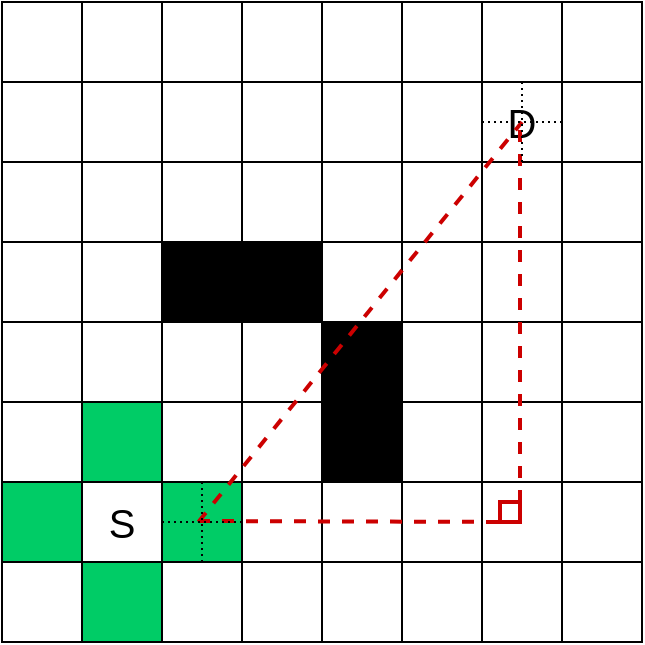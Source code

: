 <mxfile version="13.1.3" type="device"><diagram id="PAHRLcsXliSFkQDoYuDZ" name="Page-1"><mxGraphModel dx="645" dy="369" grid="1" gridSize="10" guides="1" tooltips="1" connect="1" arrows="1" fold="1" page="1" pageScale="1" pageWidth="850" pageHeight="1100" math="0" shadow="0"><root><mxCell id="0"/><mxCell id="1" parent="0"/><mxCell id="OUdpmoPd3vFUc2Zx-SKk-1" value="" style="whiteSpace=wrap;html=1;aspect=fixed;" parent="1" vertex="1"><mxGeometry x="230" y="110" width="40" height="40" as="geometry"/></mxCell><mxCell id="OUdpmoPd3vFUc2Zx-SKk-2" value="" style="whiteSpace=wrap;html=1;aspect=fixed;" parent="1" vertex="1"><mxGeometry x="270" y="110" width="40" height="40" as="geometry"/></mxCell><mxCell id="OUdpmoPd3vFUc2Zx-SKk-3" value="" style="whiteSpace=wrap;html=1;aspect=fixed;" parent="1" vertex="1"><mxGeometry x="310" y="110" width="40" height="40" as="geometry"/></mxCell><mxCell id="OUdpmoPd3vFUc2Zx-SKk-4" value="" style="whiteSpace=wrap;html=1;aspect=fixed;" parent="1" vertex="1"><mxGeometry x="350" y="110" width="40" height="40" as="geometry"/></mxCell><mxCell id="OUdpmoPd3vFUc2Zx-SKk-5" value="" style="whiteSpace=wrap;html=1;aspect=fixed;" parent="1" vertex="1"><mxGeometry x="390" y="110" width="40" height="40" as="geometry"/></mxCell><mxCell id="OUdpmoPd3vFUc2Zx-SKk-6" value="" style="whiteSpace=wrap;html=1;aspect=fixed;" parent="1" vertex="1"><mxGeometry x="430" y="110" width="40" height="40" as="geometry"/></mxCell><mxCell id="OUdpmoPd3vFUc2Zx-SKk-7" value="" style="whiteSpace=wrap;html=1;aspect=fixed;" parent="1" vertex="1"><mxGeometry x="470" y="110" width="40" height="40" as="geometry"/></mxCell><mxCell id="OUdpmoPd3vFUc2Zx-SKk-8" value="" style="whiteSpace=wrap;html=1;aspect=fixed;" parent="1" vertex="1"><mxGeometry x="510" y="110" width="40" height="40" as="geometry"/></mxCell><mxCell id="OUdpmoPd3vFUc2Zx-SKk-9" value="" style="whiteSpace=wrap;html=1;aspect=fixed;" parent="1" vertex="1"><mxGeometry x="230" y="150" width="40" height="40" as="geometry"/></mxCell><mxCell id="OUdpmoPd3vFUc2Zx-SKk-10" value="" style="whiteSpace=wrap;html=1;aspect=fixed;" parent="1" vertex="1"><mxGeometry x="270" y="150" width="40" height="40" as="geometry"/></mxCell><mxCell id="OUdpmoPd3vFUc2Zx-SKk-11" value="" style="whiteSpace=wrap;html=1;aspect=fixed;" parent="1" vertex="1"><mxGeometry x="310" y="150" width="40" height="40" as="geometry"/></mxCell><mxCell id="OUdpmoPd3vFUc2Zx-SKk-12" value="" style="whiteSpace=wrap;html=1;aspect=fixed;" parent="1" vertex="1"><mxGeometry x="350" y="150" width="40" height="40" as="geometry"/></mxCell><mxCell id="OUdpmoPd3vFUc2Zx-SKk-13" value="" style="whiteSpace=wrap;html=1;aspect=fixed;" parent="1" vertex="1"><mxGeometry x="390" y="150" width="40" height="40" as="geometry"/></mxCell><mxCell id="OUdpmoPd3vFUc2Zx-SKk-14" value="" style="whiteSpace=wrap;html=1;aspect=fixed;" parent="1" vertex="1"><mxGeometry x="430" y="150" width="40" height="40" as="geometry"/></mxCell><mxCell id="OUdpmoPd3vFUc2Zx-SKk-15" value="&lt;font style=&quot;font-size: 20px&quot;&gt;D&lt;/font&gt;" style="whiteSpace=wrap;html=1;aspect=fixed;fillColor=#FFFFFF;" parent="1" vertex="1"><mxGeometry x="470" y="150" width="40" height="40" as="geometry"/></mxCell><mxCell id="OUdpmoPd3vFUc2Zx-SKk-16" value="" style="whiteSpace=wrap;html=1;aspect=fixed;" parent="1" vertex="1"><mxGeometry x="510" y="150" width="40" height="40" as="geometry"/></mxCell><mxCell id="OUdpmoPd3vFUc2Zx-SKk-17" value="" style="whiteSpace=wrap;html=1;aspect=fixed;" parent="1" vertex="1"><mxGeometry x="230" y="190" width="40" height="40" as="geometry"/></mxCell><mxCell id="OUdpmoPd3vFUc2Zx-SKk-18" value="" style="whiteSpace=wrap;html=1;aspect=fixed;" parent="1" vertex="1"><mxGeometry x="270" y="190" width="40" height="40" as="geometry"/></mxCell><mxCell id="OUdpmoPd3vFUc2Zx-SKk-19" value="" style="whiteSpace=wrap;html=1;aspect=fixed;" parent="1" vertex="1"><mxGeometry x="310" y="190" width="40" height="40" as="geometry"/></mxCell><mxCell id="OUdpmoPd3vFUc2Zx-SKk-20" value="" style="whiteSpace=wrap;html=1;aspect=fixed;" parent="1" vertex="1"><mxGeometry x="350" y="190" width="40" height="40" as="geometry"/></mxCell><mxCell id="OUdpmoPd3vFUc2Zx-SKk-21" value="" style="whiteSpace=wrap;html=1;aspect=fixed;" parent="1" vertex="1"><mxGeometry x="390" y="190" width="40" height="40" as="geometry"/></mxCell><mxCell id="OUdpmoPd3vFUc2Zx-SKk-22" value="" style="whiteSpace=wrap;html=1;aspect=fixed;" parent="1" vertex="1"><mxGeometry x="430" y="190" width="40" height="40" as="geometry"/></mxCell><mxCell id="OUdpmoPd3vFUc2Zx-SKk-23" value="" style="whiteSpace=wrap;html=1;aspect=fixed;fillColor=#FFFFFF;" parent="1" vertex="1"><mxGeometry x="470" y="190" width="40" height="40" as="geometry"/></mxCell><mxCell id="OUdpmoPd3vFUc2Zx-SKk-24" value="" style="whiteSpace=wrap;html=1;aspect=fixed;" parent="1" vertex="1"><mxGeometry x="510" y="190" width="40" height="40" as="geometry"/></mxCell><mxCell id="OUdpmoPd3vFUc2Zx-SKk-25" value="" style="whiteSpace=wrap;html=1;aspect=fixed;" parent="1" vertex="1"><mxGeometry x="230" y="230" width="40" height="40" as="geometry"/></mxCell><mxCell id="OUdpmoPd3vFUc2Zx-SKk-26" value="" style="whiteSpace=wrap;html=1;aspect=fixed;" parent="1" vertex="1"><mxGeometry x="270" y="230" width="40" height="40" as="geometry"/></mxCell><mxCell id="OUdpmoPd3vFUc2Zx-SKk-27" value="" style="whiteSpace=wrap;html=1;aspect=fixed;fillColor=#000000;" parent="1" vertex="1"><mxGeometry x="310" y="230" width="40" height="40" as="geometry"/></mxCell><mxCell id="OUdpmoPd3vFUc2Zx-SKk-28" value="" style="whiteSpace=wrap;html=1;aspect=fixed;fillColor=#000000;" parent="1" vertex="1"><mxGeometry x="350" y="230" width="40" height="40" as="geometry"/></mxCell><mxCell id="OUdpmoPd3vFUc2Zx-SKk-29" value="" style="whiteSpace=wrap;html=1;aspect=fixed;" parent="1" vertex="1"><mxGeometry x="390" y="230" width="40" height="40" as="geometry"/></mxCell><mxCell id="OUdpmoPd3vFUc2Zx-SKk-30" value="" style="whiteSpace=wrap;html=1;aspect=fixed;" parent="1" vertex="1"><mxGeometry x="430" y="230" width="40" height="40" as="geometry"/></mxCell><mxCell id="OUdpmoPd3vFUc2Zx-SKk-31" value="" style="whiteSpace=wrap;html=1;aspect=fixed;fillColor=#FFFFFF;" parent="1" vertex="1"><mxGeometry x="470" y="230" width="40" height="40" as="geometry"/></mxCell><mxCell id="OUdpmoPd3vFUc2Zx-SKk-32" value="" style="whiteSpace=wrap;html=1;aspect=fixed;" parent="1" vertex="1"><mxGeometry x="510" y="230" width="40" height="40" as="geometry"/></mxCell><mxCell id="OUdpmoPd3vFUc2Zx-SKk-33" value="" style="whiteSpace=wrap;html=1;aspect=fixed;" parent="1" vertex="1"><mxGeometry x="230" y="270" width="40" height="40" as="geometry"/></mxCell><mxCell id="OUdpmoPd3vFUc2Zx-SKk-34" value="" style="whiteSpace=wrap;html=1;aspect=fixed;" parent="1" vertex="1"><mxGeometry x="270" y="270" width="40" height="40" as="geometry"/></mxCell><mxCell id="OUdpmoPd3vFUc2Zx-SKk-35" value="" style="whiteSpace=wrap;html=1;aspect=fixed;" parent="1" vertex="1"><mxGeometry x="310" y="270" width="40" height="40" as="geometry"/></mxCell><mxCell id="OUdpmoPd3vFUc2Zx-SKk-36" value="" style="whiteSpace=wrap;html=1;aspect=fixed;" parent="1" vertex="1"><mxGeometry x="350" y="270" width="40" height="40" as="geometry"/></mxCell><mxCell id="OUdpmoPd3vFUc2Zx-SKk-37" value="" style="whiteSpace=wrap;html=1;aspect=fixed;fillColor=#000000;" parent="1" vertex="1"><mxGeometry x="390" y="270" width="40" height="40" as="geometry"/></mxCell><mxCell id="OUdpmoPd3vFUc2Zx-SKk-38" value="" style="whiteSpace=wrap;html=1;aspect=fixed;" parent="1" vertex="1"><mxGeometry x="430" y="270" width="40" height="40" as="geometry"/></mxCell><mxCell id="OUdpmoPd3vFUc2Zx-SKk-39" value="" style="whiteSpace=wrap;html=1;aspect=fixed;fillColor=#FFFFFF;" parent="1" vertex="1"><mxGeometry x="470" y="270" width="40" height="40" as="geometry"/></mxCell><mxCell id="OUdpmoPd3vFUc2Zx-SKk-40" value="" style="whiteSpace=wrap;html=1;aspect=fixed;" parent="1" vertex="1"><mxGeometry x="510" y="270" width="40" height="40" as="geometry"/></mxCell><mxCell id="OUdpmoPd3vFUc2Zx-SKk-41" value="" style="whiteSpace=wrap;html=1;aspect=fixed;" parent="1" vertex="1"><mxGeometry x="230" y="310" width="40" height="40" as="geometry"/></mxCell><mxCell id="OUdpmoPd3vFUc2Zx-SKk-42" value="" style="whiteSpace=wrap;html=1;aspect=fixed;fillColor=#00CC66;" parent="1" vertex="1"><mxGeometry x="270" y="310" width="40" height="40" as="geometry"/></mxCell><mxCell id="OUdpmoPd3vFUc2Zx-SKk-43" value="" style="whiteSpace=wrap;html=1;aspect=fixed;" parent="1" vertex="1"><mxGeometry x="310" y="310" width="40" height="40" as="geometry"/></mxCell><mxCell id="OUdpmoPd3vFUc2Zx-SKk-44" value="" style="whiteSpace=wrap;html=1;aspect=fixed;" parent="1" vertex="1"><mxGeometry x="350" y="310" width="40" height="40" as="geometry"/></mxCell><mxCell id="OUdpmoPd3vFUc2Zx-SKk-45" value="" style="whiteSpace=wrap;html=1;aspect=fixed;fillColor=#000000;" parent="1" vertex="1"><mxGeometry x="390" y="310" width="40" height="40" as="geometry"/></mxCell><mxCell id="OUdpmoPd3vFUc2Zx-SKk-46" value="" style="whiteSpace=wrap;html=1;aspect=fixed;" parent="1" vertex="1"><mxGeometry x="430" y="310" width="40" height="40" as="geometry"/></mxCell><mxCell id="OUdpmoPd3vFUc2Zx-SKk-47" value="" style="whiteSpace=wrap;html=1;aspect=fixed;fillColor=#FFFFFF;" parent="1" vertex="1"><mxGeometry x="470" y="310" width="40" height="40" as="geometry"/></mxCell><mxCell id="OUdpmoPd3vFUc2Zx-SKk-48" value="" style="whiteSpace=wrap;html=1;aspect=fixed;" parent="1" vertex="1"><mxGeometry x="510" y="310" width="40" height="40" as="geometry"/></mxCell><mxCell id="OUdpmoPd3vFUc2Zx-SKk-49" value="" style="whiteSpace=wrap;html=1;aspect=fixed;fillColor=#00CC66;" parent="1" vertex="1"><mxGeometry x="230" y="350" width="40" height="40" as="geometry"/></mxCell><mxCell id="OUdpmoPd3vFUc2Zx-SKk-50" value="&lt;font style=&quot;font-size: 20px&quot;&gt;S&lt;/font&gt;" style="whiteSpace=wrap;html=1;aspect=fixed;fillColor=#FFFFFF;" parent="1" vertex="1"><mxGeometry x="270" y="350" width="40" height="40" as="geometry"/></mxCell><mxCell id="OUdpmoPd3vFUc2Zx-SKk-51" value="" style="whiteSpace=wrap;html=1;aspect=fixed;fillColor=#00CC66;" parent="1" vertex="1"><mxGeometry x="310" y="350" width="40" height="40" as="geometry"/></mxCell><mxCell id="OUdpmoPd3vFUc2Zx-SKk-52" value="" style="whiteSpace=wrap;html=1;aspect=fixed;fillColor=#FFFFFF;" parent="1" vertex="1"><mxGeometry x="350" y="350" width="40" height="40" as="geometry"/></mxCell><mxCell id="OUdpmoPd3vFUc2Zx-SKk-53" value="" style="whiteSpace=wrap;html=1;aspect=fixed;fillColor=#FFFFFF;" parent="1" vertex="1"><mxGeometry x="390" y="350" width="40" height="40" as="geometry"/></mxCell><mxCell id="OUdpmoPd3vFUc2Zx-SKk-54" value="" style="whiteSpace=wrap;html=1;aspect=fixed;fillColor=#FFFFFF;" parent="1" vertex="1"><mxGeometry x="430" y="350" width="40" height="40" as="geometry"/></mxCell><mxCell id="OUdpmoPd3vFUc2Zx-SKk-55" value="" style="whiteSpace=wrap;html=1;aspect=fixed;fillColor=#FFFFFF;" parent="1" vertex="1"><mxGeometry x="470" y="350" width="40" height="40" as="geometry"/></mxCell><mxCell id="OUdpmoPd3vFUc2Zx-SKk-56" value="" style="whiteSpace=wrap;html=1;aspect=fixed;" parent="1" vertex="1"><mxGeometry x="510" y="350" width="40" height="40" as="geometry"/></mxCell><mxCell id="OUdpmoPd3vFUc2Zx-SKk-58" value="" style="whiteSpace=wrap;html=1;aspect=fixed;" parent="1" vertex="1"><mxGeometry x="230" y="390" width="40" height="40" as="geometry"/></mxCell><mxCell id="OUdpmoPd3vFUc2Zx-SKk-59" value="" style="whiteSpace=wrap;html=1;aspect=fixed;fillColor=#00CC66;" parent="1" vertex="1"><mxGeometry x="270" y="390" width="40" height="40" as="geometry"/></mxCell><mxCell id="OUdpmoPd3vFUc2Zx-SKk-60" value="" style="whiteSpace=wrap;html=1;aspect=fixed;" parent="1" vertex="1"><mxGeometry x="310" y="390" width="40" height="40" as="geometry"/></mxCell><mxCell id="OUdpmoPd3vFUc2Zx-SKk-61" value="" style="whiteSpace=wrap;html=1;aspect=fixed;" parent="1" vertex="1"><mxGeometry x="350" y="390" width="40" height="40" as="geometry"/></mxCell><mxCell id="OUdpmoPd3vFUc2Zx-SKk-62" value="" style="whiteSpace=wrap;html=1;aspect=fixed;" parent="1" vertex="1"><mxGeometry x="390" y="390" width="40" height="40" as="geometry"/></mxCell><mxCell id="OUdpmoPd3vFUc2Zx-SKk-63" value="" style="whiteSpace=wrap;html=1;aspect=fixed;" parent="1" vertex="1"><mxGeometry x="430" y="390" width="40" height="40" as="geometry"/></mxCell><mxCell id="OUdpmoPd3vFUc2Zx-SKk-64" value="" style="whiteSpace=wrap;html=1;aspect=fixed;" parent="1" vertex="1"><mxGeometry x="470" y="390" width="40" height="40" as="geometry"/></mxCell><mxCell id="OUdpmoPd3vFUc2Zx-SKk-65" value="" style="whiteSpace=wrap;html=1;aspect=fixed;" parent="1" vertex="1"><mxGeometry x="510" y="390" width="40" height="40" as="geometry"/></mxCell><mxCell id="OUdpmoPd3vFUc2Zx-SKk-67" value="" style="endArrow=none;dashed=1;html=1;strokeWidth=2;strokeColor=#CC0000;" parent="1" edge="1"><mxGeometry width="50" height="50" relative="1" as="geometry"><mxPoint x="328" y="369.5" as="sourcePoint"/><mxPoint x="488" y="370" as="targetPoint"/></mxGeometry></mxCell><mxCell id="OUdpmoPd3vFUc2Zx-SKk-69" value="" style="endArrow=none;dashed=1;html=1;strokeWidth=2;strokeColor=#CC0000;exitX=1;exitY=0;exitDx=0;exitDy=0;" parent="1" edge="1" source="OUdpmoPd3vFUc2Zx-SKk-70"><mxGeometry width="50" height="50" relative="1" as="geometry"><mxPoint x="489" y="356" as="sourcePoint"/><mxPoint x="489" y="170" as="targetPoint"/></mxGeometry></mxCell><mxCell id="OUdpmoPd3vFUc2Zx-SKk-66" value="" style="endArrow=none;dashed=1;html=1;strokeWidth=2;strokeColor=#CC0000;exitX=0;exitY=1;exitDx=0;exitDy=0;" parent="1" edge="1"><mxGeometry width="50" height="50" relative="1" as="geometry"><mxPoint x="328.18" y="370" as="sourcePoint"/><mxPoint x="490" y="170" as="targetPoint"/></mxGeometry></mxCell><mxCell id="OUdpmoPd3vFUc2Zx-SKk-70" value="" style="whiteSpace=wrap;html=1;aspect=fixed;fillColor=#FFFFFF;strokeWidth=2;strokeColor=#CC0000;" parent="1" vertex="1"><mxGeometry x="479" y="360" width="10" height="10" as="geometry"/></mxCell><mxCell id="tjQp2J3D-mdg9zRs2bZm-1" value="" style="endArrow=none;html=1;entryX=0.5;entryY=0;entryDx=0;entryDy=0;fillColor=#dae8fc;strokeColor=#000000;strokeWidth=1;dashed=1;dashPattern=1 2;" edge="1" parent="1" target="OUdpmoPd3vFUc2Zx-SKk-51"><mxGeometry width="50" height="50" relative="1" as="geometry"><mxPoint x="330" y="390" as="sourcePoint"/><mxPoint x="380" y="360" as="targetPoint"/></mxGeometry></mxCell><mxCell id="tjQp2J3D-mdg9zRs2bZm-6" value="" style="endArrow=none;html=1;entryX=1;entryY=0.5;entryDx=0;entryDy=0;fillColor=#dae8fc;strokeColor=#000000;strokeWidth=1;dashed=1;dashPattern=1 2;exitX=0;exitY=0.5;exitDx=0;exitDy=0;" edge="1" parent="1" source="OUdpmoPd3vFUc2Zx-SKk-51" target="OUdpmoPd3vFUc2Zx-SKk-51"><mxGeometry width="50" height="50" relative="1" as="geometry"><mxPoint x="340" y="400" as="sourcePoint"/><mxPoint x="340" y="360" as="targetPoint"/></mxGeometry></mxCell><mxCell id="tjQp2J3D-mdg9zRs2bZm-7" value="" style="endArrow=none;html=1;entryX=1;entryY=0.5;entryDx=0;entryDy=0;fillColor=#dae8fc;strokeColor=#000000;strokeWidth=1;dashed=1;dashPattern=1 2;exitX=1;exitY=0.5;exitDx=0;exitDy=0;" edge="1" parent="1" source="OUdpmoPd3vFUc2Zx-SKk-14" target="OUdpmoPd3vFUc2Zx-SKk-15"><mxGeometry width="50" height="50" relative="1" as="geometry"><mxPoint x="320" y="380" as="sourcePoint"/><mxPoint x="360" y="380" as="targetPoint"/></mxGeometry></mxCell><mxCell id="tjQp2J3D-mdg9zRs2bZm-8" value="" style="endArrow=none;html=1;entryX=0.5;entryY=0;entryDx=0;entryDy=0;fillColor=#dae8fc;strokeColor=#000000;strokeWidth=1;dashed=1;dashPattern=1 2;exitX=0.5;exitY=0;exitDx=0;exitDy=0;" edge="1" parent="1" source="OUdpmoPd3vFUc2Zx-SKk-23" target="OUdpmoPd3vFUc2Zx-SKk-15"><mxGeometry width="50" height="50" relative="1" as="geometry"><mxPoint x="330" y="390" as="sourcePoint"/><mxPoint x="370" y="390" as="targetPoint"/></mxGeometry></mxCell></root></mxGraphModel></diagram></mxfile>